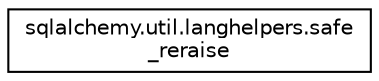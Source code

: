 digraph "Graphical Class Hierarchy"
{
 // LATEX_PDF_SIZE
  edge [fontname="Helvetica",fontsize="10",labelfontname="Helvetica",labelfontsize="10"];
  node [fontname="Helvetica",fontsize="10",shape=record];
  rankdir="LR";
  Node0 [label="sqlalchemy.util.langhelpers.safe\l_reraise",height=0.2,width=0.4,color="black", fillcolor="white", style="filled",URL="$classsqlalchemy_1_1util_1_1langhelpers_1_1safe__reraise.html",tooltip=" "];
}
